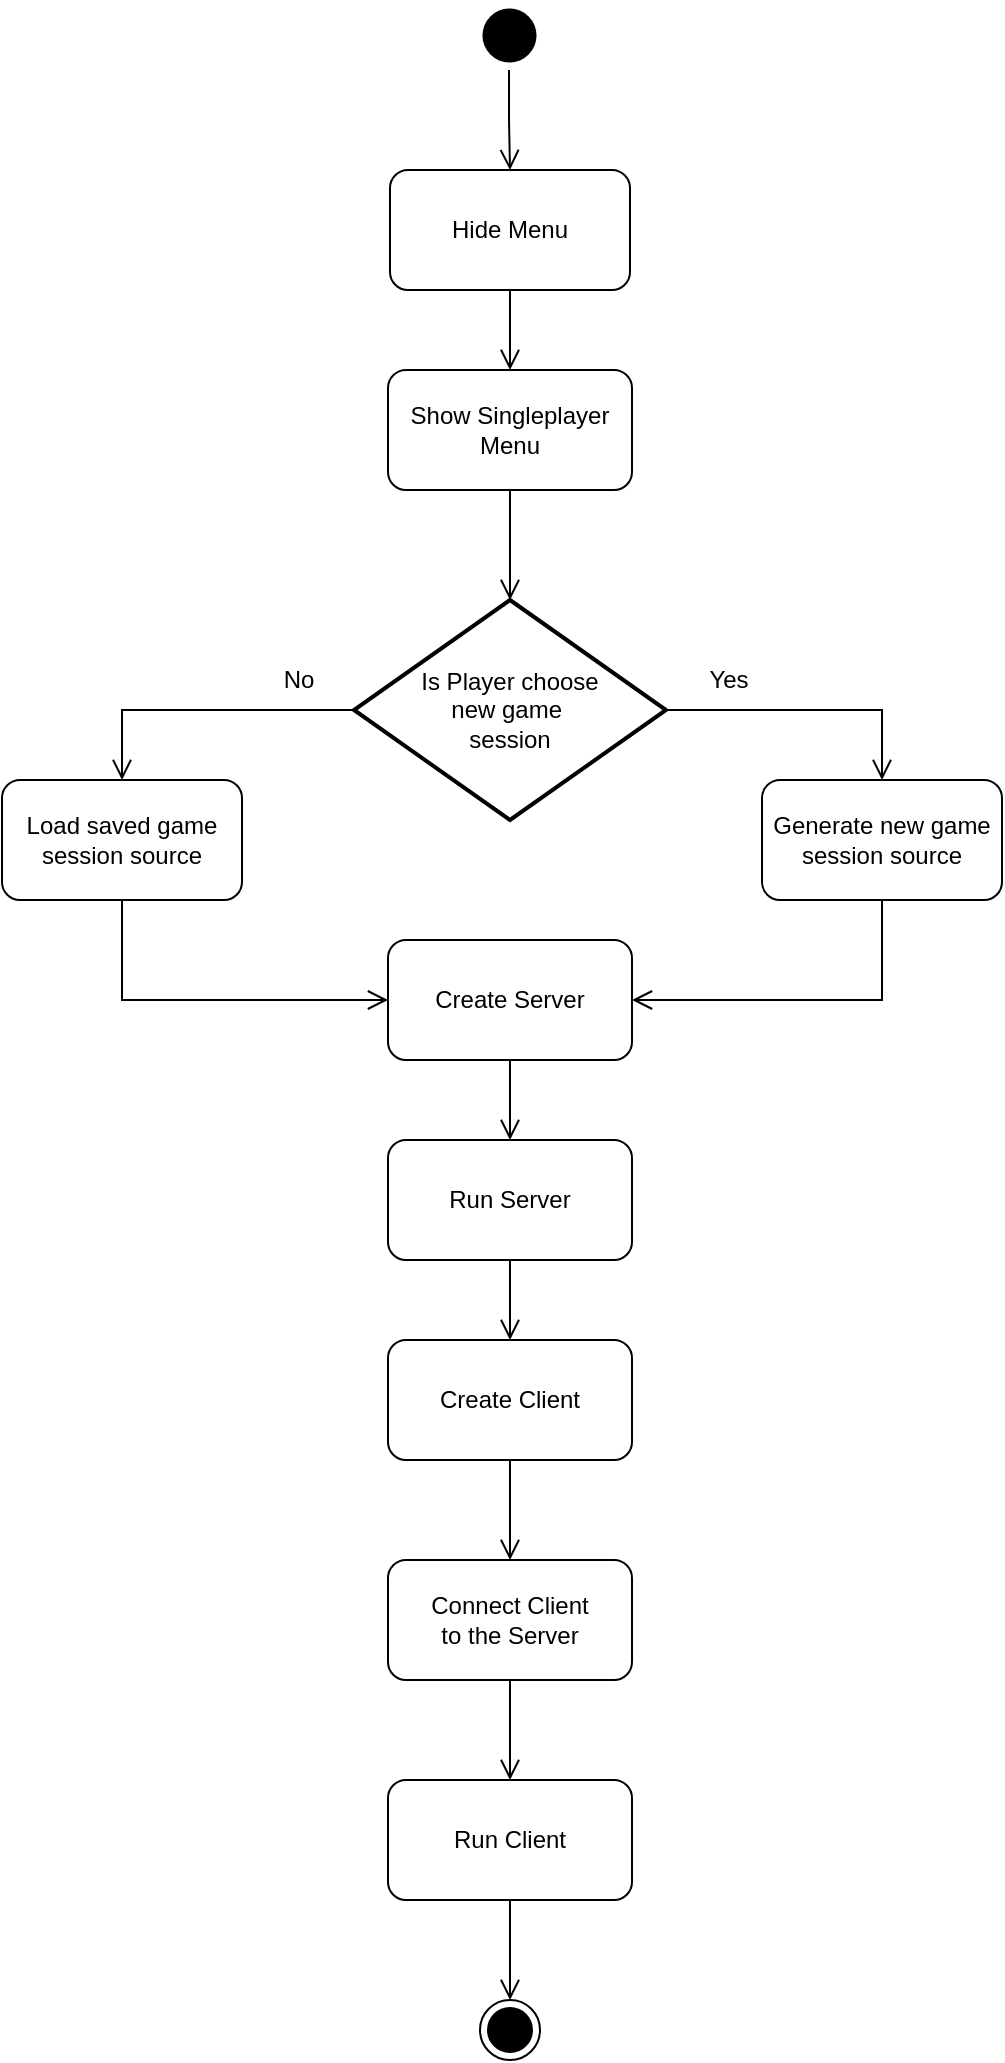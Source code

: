 <mxfile version="18.0.6" type="device"><diagram id="-9HNZeXDYJOqd_FAlpaB" name="Strona-1"><mxGraphModel dx="1102" dy="685" grid="1" gridSize="10" guides="1" tooltips="1" connect="1" arrows="1" fold="1" page="1" pageScale="1" pageWidth="827" pageHeight="1169" math="0" shadow="0"><root><mxCell id="0"/><mxCell id="1" parent="0"/><mxCell id="x7gVKlhXDRItL7wuzmwW-1" value="" style="ellipse;html=1;shape=startState;fillColor=#000000;strokeColor=#000000;strokeWidth=0;" parent="1" vertex="1"><mxGeometry x="396" y="70" width="35" height="35" as="geometry"/></mxCell><mxCell id="x7gVKlhXDRItL7wuzmwW-2" value="" style="edgeStyle=orthogonalEdgeStyle;html=1;verticalAlign=bottom;endArrow=open;endSize=8;strokeColor=#000000;rounded=0;entryX=0.5;entryY=0;entryDx=0;entryDy=0;" parent="1" source="x7gVKlhXDRItL7wuzmwW-1" target="x7gVKlhXDRItL7wuzmwW-3" edge="1"><mxGeometry relative="1" as="geometry"><mxPoint x="413" y="135" as="targetPoint"/></mxGeometry></mxCell><mxCell id="x7gVKlhXDRItL7wuzmwW-7" style="edgeStyle=orthogonalEdgeStyle;rounded=0;orthogonalLoop=1;jettySize=auto;html=1;strokeColor=#000000;endArrow=open;endFill=0;strokeWidth=1;endSize=8;entryX=0.5;entryY=0;entryDx=0;entryDy=0;" parent="1" source="x7gVKlhXDRItL7wuzmwW-3" target="x7gVKlhXDRItL7wuzmwW-8" edge="1"><mxGeometry relative="1" as="geometry"><mxPoint x="438" y="285" as="targetPoint"/></mxGeometry></mxCell><mxCell id="x7gVKlhXDRItL7wuzmwW-3" value="Hide&amp;nbsp;Menu" style="rounded=1;whiteSpace=wrap;html=1;strokeColor=#000000;" parent="1" vertex="1"><mxGeometry x="354" y="155" width="120" height="60" as="geometry"/></mxCell><mxCell id="x7gVKlhXDRItL7wuzmwW-36" style="edgeStyle=orthogonalEdgeStyle;rounded=0;orthogonalLoop=1;jettySize=auto;html=1;entryX=0.5;entryY=0;entryDx=0;entryDy=0;entryPerimeter=0;endArrow=open;endFill=0;endSize=8;strokeColor=#000000;strokeWidth=1;" parent="1" source="x7gVKlhXDRItL7wuzmwW-8" target="x7gVKlhXDRItL7wuzmwW-34" edge="1"><mxGeometry relative="1" as="geometry"/></mxCell><mxCell id="x7gVKlhXDRItL7wuzmwW-8" value="Show Singleplayer Menu" style="rounded=1;whiteSpace=wrap;html=1;strokeColor=#000000;" parent="1" vertex="1"><mxGeometry x="353" y="255" width="122" height="60" as="geometry"/></mxCell><mxCell id="x7gVKlhXDRItL7wuzmwW-19" style="edgeStyle=orthogonalEdgeStyle;rounded=0;orthogonalLoop=1;jettySize=auto;html=1;entryX=0.5;entryY=0;entryDx=0;entryDy=0;endArrow=open;endFill=0;endSize=8;strokeColor=#000000;strokeWidth=1;" parent="1" source="x7gVKlhXDRItL7wuzmwW-15" target="x7gVKlhXDRItL7wuzmwW-16" edge="1"><mxGeometry relative="1" as="geometry"/></mxCell><mxCell id="x7gVKlhXDRItL7wuzmwW-15" value="Create Server" style="rounded=1;whiteSpace=wrap;html=1;strokeColor=#000000;" parent="1" vertex="1"><mxGeometry x="353" y="540" width="122" height="60" as="geometry"/></mxCell><mxCell id="x7gVKlhXDRItL7wuzmwW-47" style="edgeStyle=orthogonalEdgeStyle;rounded=0;orthogonalLoop=1;jettySize=auto;html=1;entryX=0.5;entryY=0;entryDx=0;entryDy=0;fontSize=12;endArrow=open;endFill=0;endSize=8;strokeColor=#000000;strokeWidth=1;" parent="1" source="x7gVKlhXDRItL7wuzmwW-16" target="x7gVKlhXDRItL7wuzmwW-44" edge="1"><mxGeometry relative="1" as="geometry"/></mxCell><mxCell id="x7gVKlhXDRItL7wuzmwW-16" value="Run Server" style="rounded=1;whiteSpace=wrap;html=1;strokeColor=#000000;" parent="1" vertex="1"><mxGeometry x="353" y="640" width="122" height="60" as="geometry"/></mxCell><mxCell id="x7gVKlhXDRItL7wuzmwW-27" value="" style="ellipse;html=1;shape=endState;fillColor=#000000;strokeColor=#000000;" parent="1" vertex="1"><mxGeometry x="399" y="1070" width="30" height="30" as="geometry"/></mxCell><mxCell id="x7gVKlhXDRItL7wuzmwW-39" style="edgeStyle=orthogonalEdgeStyle;rounded=0;orthogonalLoop=1;jettySize=auto;html=1;entryX=0.5;entryY=0;entryDx=0;entryDy=0;endArrow=open;endFill=0;endSize=8;strokeColor=#000000;strokeWidth=1;" parent="1" source="x7gVKlhXDRItL7wuzmwW-34" target="x7gVKlhXDRItL7wuzmwW-37" edge="1"><mxGeometry relative="1" as="geometry"/></mxCell><mxCell id="x7gVKlhXDRItL7wuzmwW-41" value="Yes" style="edgeLabel;html=1;align=center;verticalAlign=middle;resizable=0;points=[];fontSize=12;" parent="x7gVKlhXDRItL7wuzmwW-39" vertex="1" connectable="0"><mxGeometry x="-0.399" y="3" relative="1" as="geometry"><mxPoint x="-12" y="-12" as="offset"/></mxGeometry></mxCell><mxCell id="x7gVKlhXDRItL7wuzmwW-40" value="No" style="edgeStyle=orthogonalEdgeStyle;rounded=0;orthogonalLoop=1;jettySize=auto;html=1;entryX=0.5;entryY=0;entryDx=0;entryDy=0;endArrow=open;endFill=0;endSize=8;strokeColor=#000000;strokeWidth=1;fontSize=12;" parent="1" source="x7gVKlhXDRItL7wuzmwW-34" target="x7gVKlhXDRItL7wuzmwW-38" edge="1"><mxGeometry x="-0.631" y="-15" relative="1" as="geometry"><mxPoint as="offset"/></mxGeometry></mxCell><mxCell id="x7gVKlhXDRItL7wuzmwW-34" value="Is Player choose&lt;br&gt;new game&amp;nbsp;&lt;br&gt;session" style="strokeWidth=2;html=1;shape=mxgraph.flowchart.decision;whiteSpace=wrap;" parent="1" vertex="1"><mxGeometry x="336" y="370" width="156" height="110" as="geometry"/></mxCell><mxCell id="x7gVKlhXDRItL7wuzmwW-42" style="edgeStyle=orthogonalEdgeStyle;rounded=0;orthogonalLoop=1;jettySize=auto;html=1;entryX=1;entryY=0.5;entryDx=0;entryDy=0;fontSize=12;endArrow=open;endFill=0;endSize=8;strokeColor=#000000;strokeWidth=1;" parent="1" source="x7gVKlhXDRItL7wuzmwW-37" target="x7gVKlhXDRItL7wuzmwW-15" edge="1"><mxGeometry relative="1" as="geometry"><Array as="points"><mxPoint x="600" y="570"/></Array></mxGeometry></mxCell><mxCell id="x7gVKlhXDRItL7wuzmwW-37" value="&lt;span style=&quot;&quot;&gt;Generate new game session&amp;nbsp;&lt;/span&gt;&lt;span style=&quot;&quot;&gt;source&lt;/span&gt;" style="rounded=1;whiteSpace=wrap;html=1;strokeColor=#000000;strokeWidth=1;" parent="1" vertex="1"><mxGeometry x="540" y="460" width="120" height="60" as="geometry"/></mxCell><mxCell id="x7gVKlhXDRItL7wuzmwW-43" style="edgeStyle=orthogonalEdgeStyle;rounded=0;orthogonalLoop=1;jettySize=auto;html=1;entryX=0;entryY=0.5;entryDx=0;entryDy=0;fontSize=12;endArrow=open;endFill=0;endSize=8;strokeColor=#000000;strokeWidth=1;" parent="1" source="x7gVKlhXDRItL7wuzmwW-38" target="x7gVKlhXDRItL7wuzmwW-15" edge="1"><mxGeometry relative="1" as="geometry"><Array as="points"><mxPoint x="220" y="570"/></Array></mxGeometry></mxCell><mxCell id="x7gVKlhXDRItL7wuzmwW-38" value="&lt;span style=&quot;&quot;&gt;Load saved game session&amp;nbsp;&lt;/span&gt;&lt;span style=&quot;&quot;&gt;source&lt;/span&gt;" style="rounded=1;whiteSpace=wrap;html=1;strokeColor=#000000;strokeWidth=1;" parent="1" vertex="1"><mxGeometry x="160" y="460" width="120" height="60" as="geometry"/></mxCell><mxCell id="x7gVKlhXDRItL7wuzmwW-48" style="edgeStyle=orthogonalEdgeStyle;rounded=0;orthogonalLoop=1;jettySize=auto;html=1;entryX=0.5;entryY=0;entryDx=0;entryDy=0;fontSize=12;endArrow=open;endFill=0;endSize=8;strokeColor=#000000;strokeWidth=1;" parent="1" source="x7gVKlhXDRItL7wuzmwW-44" target="x7gVKlhXDRItL7wuzmwW-45" edge="1"><mxGeometry relative="1" as="geometry"/></mxCell><mxCell id="x7gVKlhXDRItL7wuzmwW-44" value="Create Client" style="rounded=1;whiteSpace=wrap;html=1;strokeColor=#000000;" parent="1" vertex="1"><mxGeometry x="353" y="740" width="122" height="60" as="geometry"/></mxCell><mxCell id="x7gVKlhXDRItL7wuzmwW-49" style="edgeStyle=orthogonalEdgeStyle;rounded=0;orthogonalLoop=1;jettySize=auto;html=1;entryX=0.5;entryY=0;entryDx=0;entryDy=0;fontSize=12;endArrow=open;endFill=0;endSize=8;strokeColor=#000000;strokeWidth=1;" parent="1" source="x7gVKlhXDRItL7wuzmwW-45" target="x7gVKlhXDRItL7wuzmwW-46" edge="1"><mxGeometry relative="1" as="geometry"/></mxCell><mxCell id="x7gVKlhXDRItL7wuzmwW-45" value="Connect Client &lt;br&gt;to the Server" style="rounded=1;whiteSpace=wrap;html=1;strokeColor=#000000;" parent="1" vertex="1"><mxGeometry x="353" y="850" width="122" height="60" as="geometry"/></mxCell><mxCell id="x7gVKlhXDRItL7wuzmwW-50" style="edgeStyle=orthogonalEdgeStyle;rounded=0;orthogonalLoop=1;jettySize=auto;html=1;entryX=0.5;entryY=0;entryDx=0;entryDy=0;fontSize=12;endArrow=open;endFill=0;endSize=8;strokeColor=#000000;strokeWidth=1;" parent="1" source="x7gVKlhXDRItL7wuzmwW-46" target="x7gVKlhXDRItL7wuzmwW-27" edge="1"><mxGeometry relative="1" as="geometry"/></mxCell><mxCell id="x7gVKlhXDRItL7wuzmwW-46" value="Run Client" style="rounded=1;whiteSpace=wrap;html=1;strokeColor=#000000;" parent="1" vertex="1"><mxGeometry x="353" y="960" width="122" height="60" as="geometry"/></mxCell></root></mxGraphModel></diagram></mxfile>